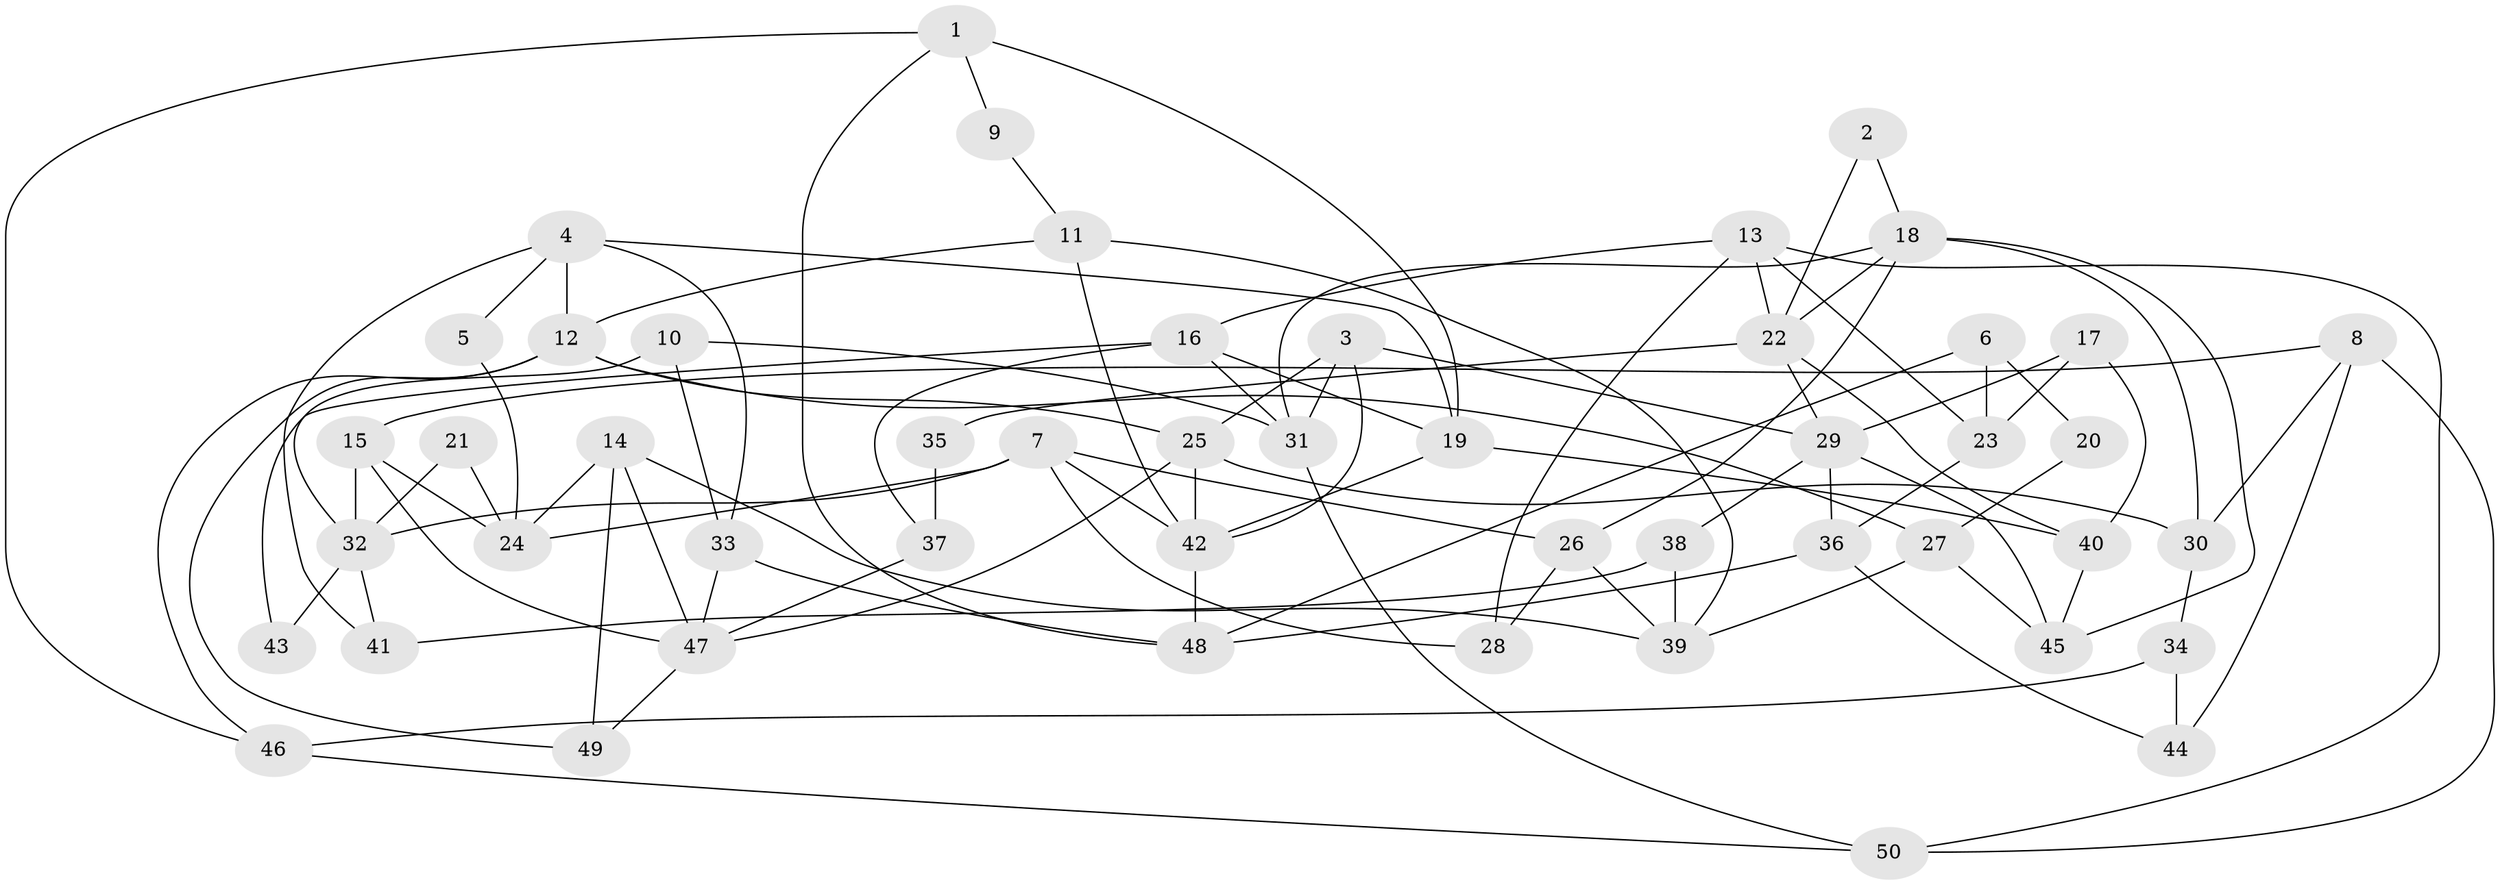 // coarse degree distribution, {3: 0.2, 5: 0.25, 1: 0.05, 4: 0.1, 7: 0.2, 6: 0.15, 2: 0.05}
// Generated by graph-tools (version 1.1) at 2025/52/03/04/25 21:52:56]
// undirected, 50 vertices, 100 edges
graph export_dot {
graph [start="1"]
  node [color=gray90,style=filled];
  1;
  2;
  3;
  4;
  5;
  6;
  7;
  8;
  9;
  10;
  11;
  12;
  13;
  14;
  15;
  16;
  17;
  18;
  19;
  20;
  21;
  22;
  23;
  24;
  25;
  26;
  27;
  28;
  29;
  30;
  31;
  32;
  33;
  34;
  35;
  36;
  37;
  38;
  39;
  40;
  41;
  42;
  43;
  44;
  45;
  46;
  47;
  48;
  49;
  50;
  1 -- 19;
  1 -- 48;
  1 -- 9;
  1 -- 46;
  2 -- 18;
  2 -- 22;
  3 -- 25;
  3 -- 29;
  3 -- 31;
  3 -- 42;
  4 -- 33;
  4 -- 19;
  4 -- 5;
  4 -- 12;
  4 -- 41;
  5 -- 24;
  6 -- 23;
  6 -- 48;
  6 -- 20;
  7 -- 32;
  7 -- 28;
  7 -- 24;
  7 -- 26;
  7 -- 42;
  8 -- 15;
  8 -- 50;
  8 -- 30;
  8 -- 44;
  9 -- 11;
  10 -- 31;
  10 -- 33;
  10 -- 32;
  11 -- 39;
  11 -- 42;
  11 -- 12;
  12 -- 25;
  12 -- 27;
  12 -- 46;
  12 -- 49;
  13 -- 16;
  13 -- 22;
  13 -- 23;
  13 -- 28;
  13 -- 50;
  14 -- 47;
  14 -- 39;
  14 -- 24;
  14 -- 49;
  15 -- 24;
  15 -- 47;
  15 -- 32;
  16 -- 31;
  16 -- 19;
  16 -- 37;
  16 -- 43;
  17 -- 23;
  17 -- 40;
  17 -- 29;
  18 -- 31;
  18 -- 30;
  18 -- 22;
  18 -- 26;
  18 -- 45;
  19 -- 42;
  19 -- 40;
  20 -- 27;
  21 -- 32;
  21 -- 24;
  22 -- 29;
  22 -- 35;
  22 -- 40;
  23 -- 36;
  25 -- 42;
  25 -- 30;
  25 -- 47;
  26 -- 28;
  26 -- 39;
  27 -- 39;
  27 -- 45;
  29 -- 45;
  29 -- 36;
  29 -- 38;
  30 -- 34;
  31 -- 50;
  32 -- 41;
  32 -- 43;
  33 -- 47;
  33 -- 48;
  34 -- 46;
  34 -- 44;
  35 -- 37;
  36 -- 44;
  36 -- 48;
  37 -- 47;
  38 -- 41;
  38 -- 39;
  40 -- 45;
  42 -- 48;
  46 -- 50;
  47 -- 49;
}
